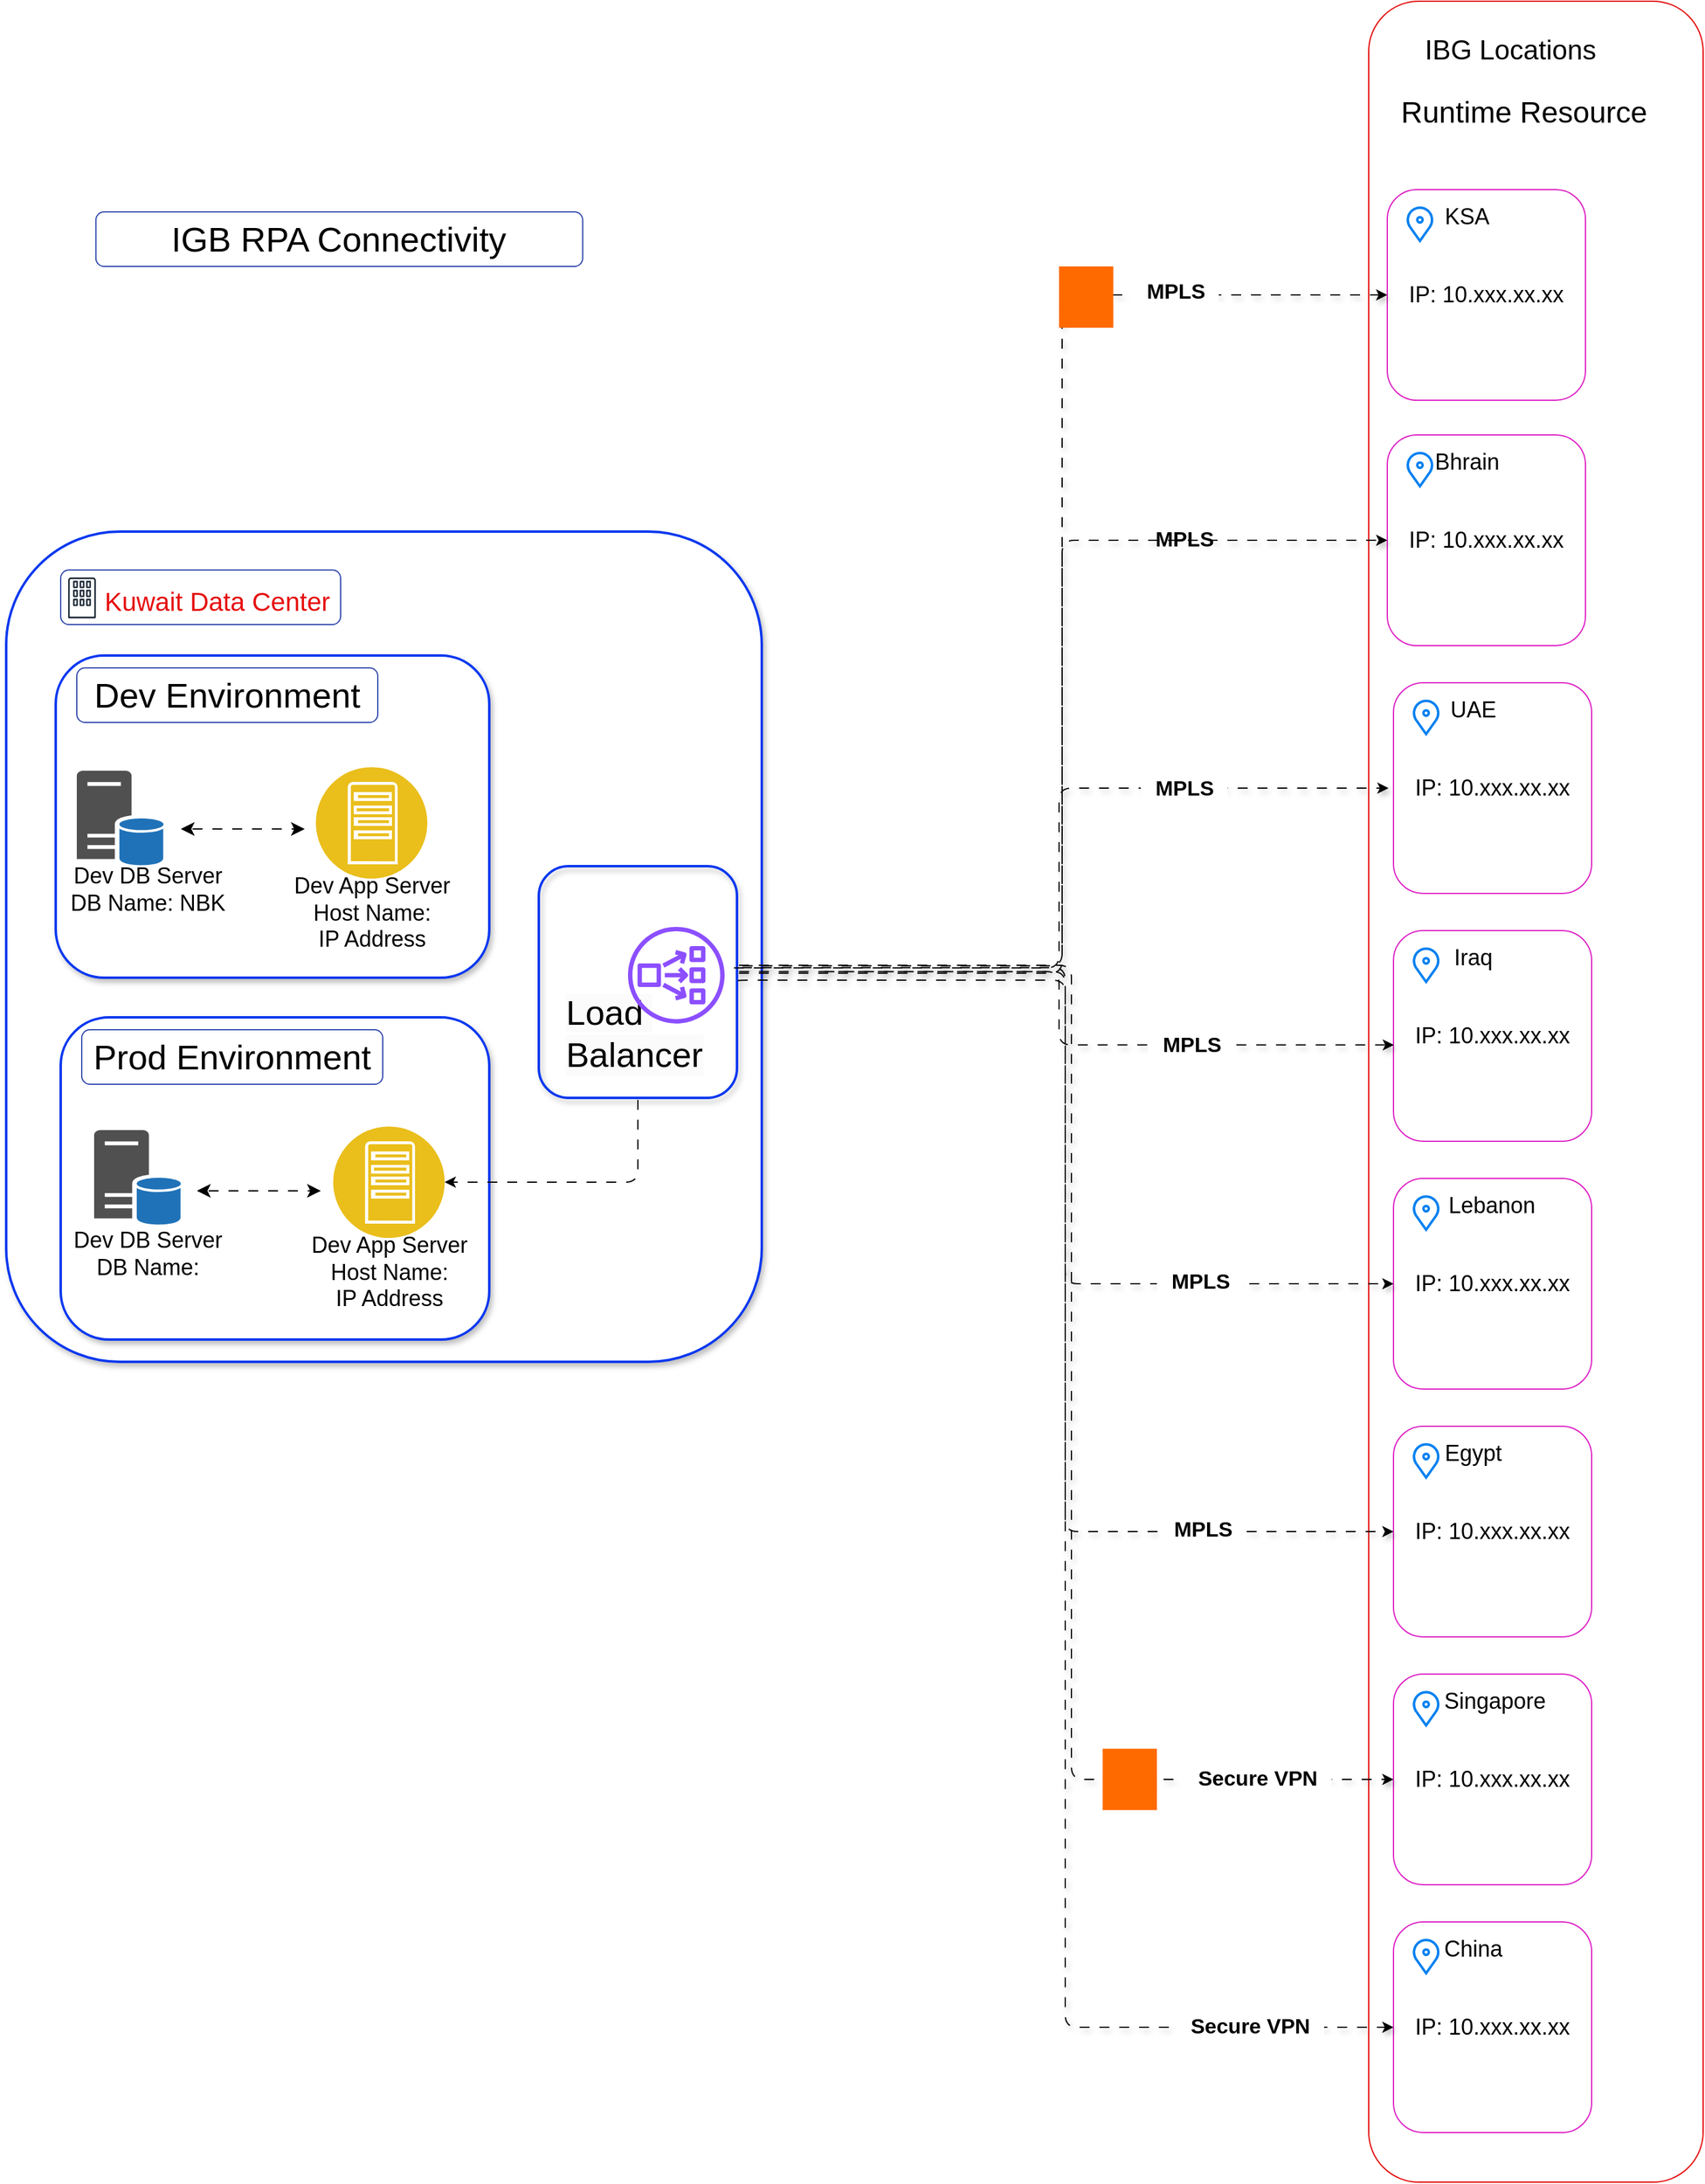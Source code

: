 <mxfile version="26.1.0">
  <diagram id="l8hXMBHkgcEJcSW0mbfh" name="Page-1">
    <mxGraphModel dx="1737" dy="942" grid="1" gridSize="10" guides="1" tooltips="1" connect="1" arrows="1" fold="1" page="1" pageScale="1" pageWidth="1169" pageHeight="827" math="0" shadow="0">
      <root>
        <object label="" id="0">
          <mxCell />
        </object>
        <mxCell id="1" parent="0" />
        <mxCell id="91vOWmu6anMWhi9mx2zG-1" value="" style="whiteSpace=wrap;html=1;rounded=1;strokeColor=light-dark(#e50b0b, #ededed);" vertex="1" parent="1">
          <mxGeometry x="1230" y="90" width="270" height="1760" as="geometry" />
        </mxCell>
        <mxCell id="91vOWmu6anMWhi9mx2zG-5" value="" style="shape=image;html=1;verticalAlign=top;verticalLabelPosition=bottom;labelBackgroundColor=#ffffff;imageAspect=0;aspect=fixed;image=https://cdn4.iconfinder.com/data/icons/for-your-interface-free-samples/128/Globe-128.png" vertex="1" parent="1">
          <mxGeometry x="1236" y="116" width="28" height="28" as="geometry" />
        </mxCell>
        <mxCell id="91vOWmu6anMWhi9mx2zG-6" value="&lt;font style=&quot;font-size: 22px;&quot;&gt;IBG Locations&lt;/font&gt;" style="text;html=1;align=center;verticalAlign=middle;resizable=0;points=[];autosize=1;strokeColor=none;fillColor=none;" vertex="1" parent="1">
          <mxGeometry x="1264" y="110" width="160" height="40" as="geometry" />
        </mxCell>
        <mxCell id="91vOWmu6anMWhi9mx2zG-17" value="" style="group" vertex="1" connectable="0" parent="1">
          <mxGeometry x="1245" y="242" width="155" height="138" as="geometry" />
        </mxCell>
        <mxCell id="91vOWmu6anMWhi9mx2zG-2" value="&lt;div&gt;&lt;font style=&quot;font-size: 18px;&quot;&gt;IP: 10.xxx.xx.xx&lt;/font&gt;&lt;/div&gt;" style="whiteSpace=wrap;html=1;rounded=1;strokeColor=light-dark(#de21c5, #ededed);" vertex="1" parent="91vOWmu6anMWhi9mx2zG-17">
          <mxGeometry width="160" height="170" as="geometry" />
        </mxCell>
        <mxCell id="91vOWmu6anMWhi9mx2zG-3" value="" style="html=1;verticalLabelPosition=bottom;align=center;labelBackgroundColor=#ffffff;verticalAlign=top;strokeWidth=2;strokeColor=#0080F0;shadow=0;dashed=0;shape=mxgraph.ios7.icons.location;" vertex="1" parent="91vOWmu6anMWhi9mx2zG-17">
          <mxGeometry x="15.5" y="13.8" width="21.7" height="27.6" as="geometry" />
        </mxCell>
        <mxCell id="91vOWmu6anMWhi9mx2zG-7" value="&lt;font style=&quot;font-size: 18px;&quot;&gt;KSA&lt;/font&gt;" style="text;html=1;align=center;verticalAlign=middle;resizable=0;points=[];autosize=1;strokeColor=none;fillColor=none;" vertex="1" parent="91vOWmu6anMWhi9mx2zG-17">
          <mxGeometry x="33.75" y="1.9" width="60" height="40" as="geometry" />
        </mxCell>
        <mxCell id="91vOWmu6anMWhi9mx2zG-58" value="" style="whiteSpace=wrap;html=1;strokeColor=light-dark(#0a38f0, #ededed);gradientColor=none;rounded=1;shadow=1;strokeWidth=2;" vertex="1" parent="1">
          <mxGeometry x="130" y="518" width="610" height="670" as="geometry" />
        </mxCell>
        <mxCell id="91vOWmu6anMWhi9mx2zG-59" value="" style="whiteSpace=wrap;html=1;strokeColor=light-dark(#0a38f0, #ededed);gradientColor=none;rounded=1;shadow=1;strokeWidth=2;" vertex="1" parent="1">
          <mxGeometry x="170" y="618" width="350" height="260" as="geometry" />
        </mxCell>
        <mxCell id="91vOWmu6anMWhi9mx2zG-60" value="&lt;font style=&quot;font-size: 21px; color: light-dark(rgb(230, 15, 15), rgb(237, 237, 237));&quot;&gt;Kuwait Data Center&lt;/font&gt;" style="text;html=1;align=center;verticalAlign=middle;resizable=0;points=[];autosize=1;strokeColor=none;fillColor=default;" vertex="1" parent="1">
          <mxGeometry x="195" y="554" width="210" height="40" as="geometry" />
        </mxCell>
        <mxCell id="91vOWmu6anMWhi9mx2zG-61" value="" style="whiteSpace=wrap;html=1;fillColor=none;rounded=1;strokeColor=light-dark(#344cad, #ededed);" vertex="1" parent="1">
          <mxGeometry x="174" y="549" width="226" height="44" as="geometry" />
        </mxCell>
        <mxCell id="91vOWmu6anMWhi9mx2zG-62" value="" style="sketch=0;outlineConnect=0;fontColor=#232F3E;gradientColor=none;fillColor=#232F3D;strokeColor=none;dashed=0;verticalLabelPosition=bottom;verticalAlign=top;align=center;html=1;fontSize=12;fontStyle=0;aspect=fixed;pointerEvents=1;shape=mxgraph.aws4.corporate_data_center;" vertex="1" parent="1">
          <mxGeometry x="180" y="555" width="22.42" height="33" as="geometry" />
        </mxCell>
        <mxCell id="91vOWmu6anMWhi9mx2zG-64" value="" style="image;aspect=fixed;perimeter=ellipsePerimeter;html=1;align=center;shadow=0;dashed=0;fontColor=#4277BB;labelBackgroundColor=default;fontSize=12;spacingTop=3;image=img/lib/ibm/applications/app_server.svg;" vertex="1" parent="1">
          <mxGeometry x="380" y="708" width="90" height="90" as="geometry" />
        </mxCell>
        <mxCell id="91vOWmu6anMWhi9mx2zG-65" value="&lt;font style=&quot;font-size: 18px;&quot;&gt;Dev App Server&lt;/font&gt;&lt;div&gt;&lt;font style=&quot;font-size: 18px;&quot;&gt;Host Name:&lt;/font&gt;&lt;/div&gt;&lt;div&gt;&lt;font style=&quot;font-size: 18px;&quot;&gt;IP Address&lt;/font&gt;&lt;/div&gt;" style="text;html=1;align=center;verticalAlign=middle;resizable=0;points=[];autosize=1;strokeColor=none;fillColor=none;" vertex="1" parent="1">
          <mxGeometry x="350" y="786" width="150" height="80" as="geometry" />
        </mxCell>
        <mxCell id="91vOWmu6anMWhi9mx2zG-67" value="" style="sketch=0;shadow=0;dashed=0;html=1;strokeColor=none;fillColor=#505050;labelPosition=center;verticalLabelPosition=bottom;verticalAlign=top;outlineConnect=0;align=center;shape=mxgraph.office.databases.database_server_blue;" vertex="1" parent="1">
          <mxGeometry x="187" y="711" width="70" height="77" as="geometry" />
        </mxCell>
        <mxCell id="91vOWmu6anMWhi9mx2zG-68" value="&lt;font style=&quot;font-size: 18px;&quot;&gt;Dev DB Server&lt;/font&gt;&lt;div&gt;&lt;span style=&quot;font-size: 18px; background-color: transparent; color: light-dark(rgb(0, 0, 0), rgb(255, 255, 255));&quot;&gt;DB Name: NBK&lt;/span&gt;&lt;/div&gt;" style="text;html=1;align=center;verticalAlign=middle;resizable=0;points=[];autosize=1;strokeColor=none;fillColor=none;" vertex="1" parent="1">
          <mxGeometry x="169" y="777" width="150" height="60" as="geometry" />
        </mxCell>
        <mxCell id="91vOWmu6anMWhi9mx2zG-69" value="&lt;font style=&quot;font-size: 28px;&quot;&gt;Dev Environment&lt;/font&gt;" style="whiteSpace=wrap;html=1;fillColor=none;rounded=1;strokeColor=light-dark(#344cad, #ededed);" vertex="1" parent="1">
          <mxGeometry x="187" y="628" width="243" height="44" as="geometry" />
        </mxCell>
        <mxCell id="91vOWmu6anMWhi9mx2zG-70" value="" style="whiteSpace=wrap;html=1;strokeColor=light-dark(#0a38f0, #ededed);gradientColor=none;rounded=1;shadow=1;strokeWidth=2;" vertex="1" parent="1">
          <mxGeometry x="174" y="910" width="346" height="260" as="geometry" />
        </mxCell>
        <mxCell id="91vOWmu6anMWhi9mx2zG-71" value="&lt;font style=&quot;font-size: 28px;&quot;&gt;Prod Environment&lt;/font&gt;" style="whiteSpace=wrap;html=1;fillColor=none;rounded=1;strokeColor=light-dark(#344cad, #ededed);" vertex="1" parent="1">
          <mxGeometry x="191" y="920" width="243" height="44" as="geometry" />
        </mxCell>
        <mxCell id="91vOWmu6anMWhi9mx2zG-72" value="" style="image;aspect=fixed;perimeter=ellipsePerimeter;html=1;align=center;shadow=0;dashed=0;fontColor=#4277BB;labelBackgroundColor=default;fontSize=12;spacingTop=3;image=img/lib/ibm/applications/app_server.svg;" vertex="1" parent="1">
          <mxGeometry x="394" y="998" width="90" height="90" as="geometry" />
        </mxCell>
        <mxCell id="91vOWmu6anMWhi9mx2zG-73" value="&lt;font style=&quot;font-size: 18px;&quot;&gt;Dev App Server&lt;/font&gt;&lt;div&gt;&lt;font style=&quot;font-size: 18px;&quot;&gt;Host Name:&lt;/font&gt;&lt;/div&gt;&lt;div&gt;&lt;font style=&quot;font-size: 18px;&quot;&gt;IP Address&lt;/font&gt;&lt;/div&gt;" style="text;html=1;align=center;verticalAlign=middle;resizable=0;points=[];autosize=1;strokeColor=none;fillColor=none;" vertex="1" parent="1">
          <mxGeometry x="364" y="1076" width="150" height="80" as="geometry" />
        </mxCell>
        <mxCell id="91vOWmu6anMWhi9mx2zG-74" value="" style="sketch=0;shadow=0;dashed=0;html=1;strokeColor=none;fillColor=#505050;labelPosition=center;verticalLabelPosition=bottom;verticalAlign=top;outlineConnect=0;align=center;shape=mxgraph.office.databases.database_server_blue;" vertex="1" parent="1">
          <mxGeometry x="201" y="1001" width="70" height="77" as="geometry" />
        </mxCell>
        <mxCell id="91vOWmu6anMWhi9mx2zG-75" value="&lt;font style=&quot;font-size: 18px;&quot;&gt;Dev DB Server&lt;/font&gt;&lt;div&gt;&lt;font style=&quot;font-size: 18px;&quot;&gt;DB Name:&lt;/font&gt;&lt;/div&gt;" style="text;html=1;align=center;verticalAlign=middle;resizable=0;points=[];autosize=1;strokeColor=none;fillColor=none;" vertex="1" parent="1">
          <mxGeometry x="174" y="1071" width="140" height="60" as="geometry" />
        </mxCell>
        <mxCell id="91vOWmu6anMWhi9mx2zG-82" value="" style="group" vertex="1" connectable="0" parent="1">
          <mxGeometry x="560" y="788" width="160" height="187" as="geometry" />
        </mxCell>
        <mxCell id="91vOWmu6anMWhi9mx2zG-78" value="" style="whiteSpace=wrap;html=1;strokeColor=light-dark(#0a38f0, #ededed);gradientColor=none;rounded=1;shadow=1;strokeWidth=2;fillColor=none;" vertex="1" parent="91vOWmu6anMWhi9mx2zG-82">
          <mxGeometry width="160" height="187" as="geometry" />
        </mxCell>
        <mxCell id="91vOWmu6anMWhi9mx2zG-81" value="&lt;font style=&quot;forced-color-adjust: none; color: rgb(0, 0, 0); font-family: Helvetica; font-style: normal; font-variant-ligatures: normal; font-variant-caps: normal; font-weight: 400; letter-spacing: normal; orphans: 2; text-align: center; text-indent: 0px; text-transform: none; widows: 2; word-spacing: 0px; -webkit-text-stroke-width: 0px; white-space: normal; background-color: rgb(251, 251, 251); text-decoration-thickness: initial; text-decoration-style: initial; text-decoration-color: initial; font-size: 28px;&quot;&gt;Load&amp;nbsp;&lt;/font&gt;&lt;div style=&quot;forced-color-adjust: none; color: rgb(0, 0, 0); font-family: Helvetica; font-size: 12px; font-style: normal; font-variant-ligatures: normal; font-variant-caps: normal; font-weight: 400; letter-spacing: normal; orphans: 2; text-align: center; text-indent: 0px; text-transform: none; widows: 2; word-spacing: 0px; -webkit-text-stroke-width: 0px; white-space: normal; background-color: rgb(251, 251, 251); text-decoration-thickness: initial; text-decoration-style: initial; text-decoration-color: initial;&quot;&gt;&lt;font style=&quot;forced-color-adjust: none; font-size: 28px;&quot;&gt;Balancer&lt;/font&gt;&lt;/div&gt;" style="text;whiteSpace=wrap;html=1;" vertex="1" parent="91vOWmu6anMWhi9mx2zG-82">
          <mxGeometry x="20" y="94.5" width="140" height="90" as="geometry" />
        </mxCell>
        <mxCell id="91vOWmu6anMWhi9mx2zG-76" value="" style="sketch=0;outlineConnect=0;fontColor=#232F3E;gradientColor=none;fillColor=#8C4FFF;strokeColor=none;dashed=0;verticalLabelPosition=bottom;verticalAlign=top;align=center;html=1;fontSize=12;fontStyle=0;aspect=fixed;pointerEvents=1;shape=mxgraph.aws4.network_load_balancer;" vertex="1" parent="91vOWmu6anMWhi9mx2zG-82">
          <mxGeometry x="72" y="49" width="78" height="78" as="geometry" />
        </mxCell>
        <mxCell id="91vOWmu6anMWhi9mx2zG-84" value="" style="edgeStyle=none;orthogonalLoop=1;jettySize=auto;html=1;endArrow=classic;startArrow=classic;endSize=8;startSize=8;rounded=0;flowAnimation=1;" edge="1" parent="1">
          <mxGeometry width="100" relative="1" as="geometry">
            <mxPoint x="284" y="1050" as="sourcePoint" />
            <mxPoint x="384" y="1050" as="targetPoint" />
            <Array as="points" />
          </mxGeometry>
        </mxCell>
        <mxCell id="91vOWmu6anMWhi9mx2zG-85" value="" style="edgeStyle=none;orthogonalLoop=1;jettySize=auto;html=1;endArrow=classic;startArrow=classic;endSize=8;startSize=8;rounded=0;flowAnimation=1;" edge="1" parent="1">
          <mxGeometry width="100" relative="1" as="geometry">
            <mxPoint x="271" y="758" as="sourcePoint" />
            <mxPoint x="371" y="758" as="targetPoint" />
            <Array as="points" />
          </mxGeometry>
        </mxCell>
        <mxCell id="91vOWmu6anMWhi9mx2zG-88" value="" style="group" vertex="1" connectable="0" parent="1">
          <mxGeometry x="1245" y="440" width="155" height="138" as="geometry" />
        </mxCell>
        <mxCell id="91vOWmu6anMWhi9mx2zG-89" value="&lt;div&gt;&lt;font style=&quot;font-size: 18px;&quot;&gt;IP: 10.xxx.xx.xx&lt;/font&gt;&lt;/div&gt;" style="whiteSpace=wrap;html=1;rounded=1;strokeColor=light-dark(#de21c5, #ededed);" vertex="1" parent="91vOWmu6anMWhi9mx2zG-88">
          <mxGeometry width="160" height="170" as="geometry" />
        </mxCell>
        <mxCell id="91vOWmu6anMWhi9mx2zG-90" value="" style="html=1;verticalLabelPosition=bottom;align=center;labelBackgroundColor=#ffffff;verticalAlign=top;strokeWidth=2;strokeColor=#0080F0;shadow=0;dashed=0;shape=mxgraph.ios7.icons.location;" vertex="1" parent="91vOWmu6anMWhi9mx2zG-88">
          <mxGeometry x="15.5" y="13.8" width="21.7" height="27.6" as="geometry" />
        </mxCell>
        <mxCell id="91vOWmu6anMWhi9mx2zG-91" value="&lt;font style=&quot;font-size: 18px;&quot;&gt;Bhrain&lt;/font&gt;" style="text;html=1;align=center;verticalAlign=middle;resizable=0;points=[];autosize=1;strokeColor=none;fillColor=none;" vertex="1" parent="91vOWmu6anMWhi9mx2zG-88">
          <mxGeometry x="23.75" y="1.9" width="80" height="40" as="geometry" />
        </mxCell>
        <mxCell id="91vOWmu6anMWhi9mx2zG-92" value="" style="group" vertex="1" connectable="0" parent="1">
          <mxGeometry x="1250" y="640" width="155" height="138" as="geometry" />
        </mxCell>
        <mxCell id="91vOWmu6anMWhi9mx2zG-93" value="&lt;div&gt;&lt;font style=&quot;font-size: 18px;&quot;&gt;IP: 10.xxx.xx.xx&lt;/font&gt;&lt;/div&gt;" style="whiteSpace=wrap;html=1;rounded=1;strokeColor=light-dark(#de21c5, #ededed);" vertex="1" parent="91vOWmu6anMWhi9mx2zG-92">
          <mxGeometry width="160" height="170" as="geometry" />
        </mxCell>
        <mxCell id="91vOWmu6anMWhi9mx2zG-94" value="" style="html=1;verticalLabelPosition=bottom;align=center;labelBackgroundColor=#ffffff;verticalAlign=top;strokeWidth=2;strokeColor=#0080F0;shadow=0;dashed=0;shape=mxgraph.ios7.icons.location;" vertex="1" parent="91vOWmu6anMWhi9mx2zG-92">
          <mxGeometry x="15.5" y="13.8" width="21.7" height="27.6" as="geometry" />
        </mxCell>
        <mxCell id="91vOWmu6anMWhi9mx2zG-95" value="&lt;font style=&quot;font-size: 18px;&quot;&gt;UAE&lt;/font&gt;" style="text;html=1;align=center;verticalAlign=middle;resizable=0;points=[];autosize=1;strokeColor=none;fillColor=none;" vertex="1" parent="91vOWmu6anMWhi9mx2zG-92">
          <mxGeometry x="33.75" y="1.9" width="60" height="40" as="geometry" />
        </mxCell>
        <mxCell id="91vOWmu6anMWhi9mx2zG-97" value="" style="group" vertex="1" connectable="0" parent="1">
          <mxGeometry x="1250" y="840" width="155" height="138" as="geometry" />
        </mxCell>
        <mxCell id="91vOWmu6anMWhi9mx2zG-98" value="&lt;div&gt;&lt;font style=&quot;font-size: 18px;&quot;&gt;IP: 10.xxx.xx.xx&lt;/font&gt;&lt;/div&gt;" style="whiteSpace=wrap;html=1;rounded=1;strokeColor=light-dark(#de21c5, #ededed);" vertex="1" parent="91vOWmu6anMWhi9mx2zG-97">
          <mxGeometry width="160" height="170" as="geometry" />
        </mxCell>
        <mxCell id="91vOWmu6anMWhi9mx2zG-99" value="" style="html=1;verticalLabelPosition=bottom;align=center;labelBackgroundColor=#ffffff;verticalAlign=top;strokeWidth=2;strokeColor=#0080F0;shadow=0;dashed=0;shape=mxgraph.ios7.icons.location;" vertex="1" parent="91vOWmu6anMWhi9mx2zG-97">
          <mxGeometry x="15.5" y="13.8" width="21.7" height="27.6" as="geometry" />
        </mxCell>
        <mxCell id="91vOWmu6anMWhi9mx2zG-100" value="&lt;font style=&quot;font-size: 18px;&quot;&gt;Iraq&lt;/font&gt;" style="text;html=1;align=center;verticalAlign=middle;resizable=0;points=[];autosize=1;strokeColor=none;fillColor=none;" vertex="1" parent="91vOWmu6anMWhi9mx2zG-97">
          <mxGeometry x="38.75" y="1.9" width="50" height="40" as="geometry" />
        </mxCell>
        <mxCell id="91vOWmu6anMWhi9mx2zG-103" value="" style="group" vertex="1" connectable="0" parent="1">
          <mxGeometry x="1250" y="1040" width="155" height="138" as="geometry" />
        </mxCell>
        <mxCell id="91vOWmu6anMWhi9mx2zG-104" value="&lt;div&gt;&lt;font style=&quot;font-size: 18px;&quot;&gt;IP: 10.xxx.xx.xx&lt;/font&gt;&lt;/div&gt;" style="whiteSpace=wrap;html=1;rounded=1;strokeColor=light-dark(#de21c5, #ededed);" vertex="1" parent="91vOWmu6anMWhi9mx2zG-103">
          <mxGeometry width="160" height="170" as="geometry" />
        </mxCell>
        <mxCell id="91vOWmu6anMWhi9mx2zG-105" value="" style="html=1;verticalLabelPosition=bottom;align=center;labelBackgroundColor=#ffffff;verticalAlign=top;strokeWidth=2;strokeColor=#0080F0;shadow=0;dashed=0;shape=mxgraph.ios7.icons.location;" vertex="1" parent="91vOWmu6anMWhi9mx2zG-103">
          <mxGeometry x="15.5" y="13.8" width="21.7" height="27.6" as="geometry" />
        </mxCell>
        <mxCell id="91vOWmu6anMWhi9mx2zG-106" value="&lt;font style=&quot;font-size: 18px;&quot;&gt;&amp;nbsp; &amp;nbsp; &amp;nbsp; Lebanon&lt;/font&gt;" style="text;html=1;align=center;verticalAlign=middle;resizable=0;points=[];autosize=1;strokeColor=none;fillColor=none;" vertex="1" parent="91vOWmu6anMWhi9mx2zG-103">
          <mxGeometry x="3.75" y="1.9" width="120" height="40" as="geometry" />
        </mxCell>
        <mxCell id="91vOWmu6anMWhi9mx2zG-107" value="" style="group" vertex="1" connectable="0" parent="1">
          <mxGeometry x="1250" y="1240" width="155" height="138" as="geometry" />
        </mxCell>
        <mxCell id="91vOWmu6anMWhi9mx2zG-108" value="&lt;div&gt;&lt;font style=&quot;font-size: 18px;&quot;&gt;IP: 10.xxx.xx.xx&lt;/font&gt;&lt;/div&gt;" style="whiteSpace=wrap;html=1;rounded=1;strokeColor=light-dark(#de21c5, #ededed);" vertex="1" parent="91vOWmu6anMWhi9mx2zG-107">
          <mxGeometry width="160" height="170" as="geometry" />
        </mxCell>
        <mxCell id="91vOWmu6anMWhi9mx2zG-109" value="" style="html=1;verticalLabelPosition=bottom;align=center;labelBackgroundColor=#ffffff;verticalAlign=top;strokeWidth=2;strokeColor=#0080F0;shadow=0;dashed=0;shape=mxgraph.ios7.icons.location;" vertex="1" parent="91vOWmu6anMWhi9mx2zG-107">
          <mxGeometry x="15.5" y="13.8" width="21.7" height="27.6" as="geometry" />
        </mxCell>
        <mxCell id="91vOWmu6anMWhi9mx2zG-110" value="&lt;font style=&quot;font-size: 18px;&quot;&gt;Egypt&lt;/font&gt;" style="text;html=1;align=center;verticalAlign=middle;resizable=0;points=[];autosize=1;strokeColor=none;fillColor=none;" vertex="1" parent="91vOWmu6anMWhi9mx2zG-107">
          <mxGeometry x="28.75" y="1.9" width="70" height="40" as="geometry" />
        </mxCell>
        <mxCell id="91vOWmu6anMWhi9mx2zG-111" value="" style="group" vertex="1" connectable="0" parent="1">
          <mxGeometry x="1250" y="1440" width="155" height="138" as="geometry" />
        </mxCell>
        <mxCell id="91vOWmu6anMWhi9mx2zG-112" value="&lt;div&gt;&lt;font style=&quot;font-size: 18px;&quot;&gt;IP: 10.xxx.xx.xx&lt;/font&gt;&lt;/div&gt;" style="whiteSpace=wrap;html=1;rounded=1;strokeColor=light-dark(#de21c5, #ededed);" vertex="1" parent="91vOWmu6anMWhi9mx2zG-111">
          <mxGeometry width="160" height="170" as="geometry" />
        </mxCell>
        <mxCell id="91vOWmu6anMWhi9mx2zG-113" value="" style="html=1;verticalLabelPosition=bottom;align=center;labelBackgroundColor=#ffffff;verticalAlign=top;strokeWidth=2;strokeColor=#0080F0;shadow=0;dashed=0;shape=mxgraph.ios7.icons.location;" vertex="1" parent="91vOWmu6anMWhi9mx2zG-111">
          <mxGeometry x="15.5" y="13.8" width="21.7" height="27.6" as="geometry" />
        </mxCell>
        <mxCell id="91vOWmu6anMWhi9mx2zG-114" value="&lt;font style=&quot;font-size: 18px;&quot;&gt;&amp;nbsp; &amp;nbsp; &amp;nbsp; &amp;nbsp;Singapore&lt;/font&gt;" style="text;html=1;align=center;verticalAlign=middle;resizable=0;points=[];autosize=1;strokeColor=none;fillColor=none;" vertex="1" parent="91vOWmu6anMWhi9mx2zG-111">
          <mxGeometry x="-6.25" y="1.9" width="140" height="40" as="geometry" />
        </mxCell>
        <mxCell id="91vOWmu6anMWhi9mx2zG-115" value="" style="group" vertex="1" connectable="0" parent="1">
          <mxGeometry x="1250" y="1640" width="155" height="138" as="geometry" />
        </mxCell>
        <mxCell id="91vOWmu6anMWhi9mx2zG-116" value="&lt;div&gt;&lt;font style=&quot;font-size: 18px;&quot;&gt;IP: 10.xxx.xx.xx&lt;/font&gt;&lt;/div&gt;" style="whiteSpace=wrap;html=1;rounded=1;strokeColor=light-dark(#de21c5, #ededed);" vertex="1" parent="91vOWmu6anMWhi9mx2zG-115">
          <mxGeometry width="160" height="170" as="geometry" />
        </mxCell>
        <mxCell id="91vOWmu6anMWhi9mx2zG-117" value="" style="html=1;verticalLabelPosition=bottom;align=center;labelBackgroundColor=#ffffff;verticalAlign=top;strokeWidth=2;strokeColor=#0080F0;shadow=0;dashed=0;shape=mxgraph.ios7.icons.location;" vertex="1" parent="91vOWmu6anMWhi9mx2zG-115">
          <mxGeometry x="15.5" y="13.8" width="21.7" height="27.6" as="geometry" />
        </mxCell>
        <mxCell id="91vOWmu6anMWhi9mx2zG-118" value="&lt;font style=&quot;font-size: 18px;&quot;&gt;China&lt;/font&gt;" style="text;html=1;align=center;verticalAlign=middle;resizable=0;points=[];autosize=1;strokeColor=none;fillColor=none;" vertex="1" parent="91vOWmu6anMWhi9mx2zG-115">
          <mxGeometry x="28.75" y="1.9" width="70" height="40" as="geometry" />
        </mxCell>
        <mxCell id="91vOWmu6anMWhi9mx2zG-120" style="edgeStyle=orthogonalEdgeStyle;rounded=1;orthogonalLoop=1;jettySize=auto;html=1;entryX=0;entryY=0.5;entryDx=0;entryDy=0;shadow=1;flowAnimation=1;exitX=1.019;exitY=0.43;exitDx=0;exitDy=0;exitPerimeter=0;strokeColor=default;" edge="1" parent="1" source="91vOWmu6anMWhi9mx2zG-78" target="91vOWmu6anMWhi9mx2zG-2">
          <mxGeometry relative="1" as="geometry">
            <mxPoint x="1112.2" y="336.88" as="sourcePoint" />
          </mxGeometry>
        </mxCell>
        <mxCell id="91vOWmu6anMWhi9mx2zG-125" style="edgeStyle=orthogonalEdgeStyle;rounded=1;orthogonalLoop=1;jettySize=auto;html=1;shadow=1;flowAnimation=1;entryX=0;entryY=0.5;entryDx=0;entryDy=0;exitX=1;exitY=0.439;exitDx=0;exitDy=0;exitPerimeter=0;" edge="1" parent="1">
          <mxGeometry relative="1" as="geometry">
            <mxPoint x="716" y="870.093" as="sourcePoint" />
            <mxPoint x="1246" y="725" as="targetPoint" />
            <Array as="points">
              <mxPoint x="980" y="870" />
              <mxPoint x="980" y="725" />
            </Array>
          </mxGeometry>
        </mxCell>
        <mxCell id="91vOWmu6anMWhi9mx2zG-126" style="edgeStyle=orthogonalEdgeStyle;rounded=1;orthogonalLoop=1;jettySize=auto;html=1;shadow=1;flowAnimation=1;entryX=0.002;entryY=0.543;entryDx=0;entryDy=0;entryPerimeter=0;exitX=1.019;exitY=0.455;exitDx=0;exitDy=0;exitPerimeter=0;" edge="1" parent="1" target="91vOWmu6anMWhi9mx2zG-98">
          <mxGeometry relative="1" as="geometry">
            <mxPoint x="789.04" y="873.085" as="sourcePoint" />
            <mxPoint x="988" y="950" as="targetPoint" />
            <Array as="points">
              <mxPoint x="980" y="873" />
              <mxPoint x="980" y="932" />
            </Array>
          </mxGeometry>
        </mxCell>
        <mxCell id="91vOWmu6anMWhi9mx2zG-127" style="edgeStyle=orthogonalEdgeStyle;rounded=1;orthogonalLoop=1;jettySize=auto;html=1;shadow=1;flowAnimation=1;entryX=0;entryY=0.5;entryDx=0;entryDy=0;exitX=1.001;exitY=0.455;exitDx=0;exitDy=0;exitPerimeter=0;" edge="1" parent="1" source="91vOWmu6anMWhi9mx2zG-78" target="91vOWmu6anMWhi9mx2zG-104">
          <mxGeometry relative="1" as="geometry">
            <mxPoint x="787.44" y="873.459" as="sourcePoint" />
            <mxPoint x="998" y="1160" as="targetPoint" />
          </mxGeometry>
        </mxCell>
        <mxCell id="91vOWmu6anMWhi9mx2zG-128" style="edgeStyle=orthogonalEdgeStyle;rounded=1;orthogonalLoop=1;jettySize=auto;html=1;entryX=0;entryY=0.5;entryDx=0;entryDy=0;shadow=1;flowAnimation=1;exitX=1;exitY=0.5;exitDx=0;exitDy=0;" edge="1" parent="1" source="91vOWmu6anMWhi9mx2zG-78" target="91vOWmu6anMWhi9mx2zG-108">
          <mxGeometry relative="1" as="geometry">
            <mxPoint x="786" y="881.5" as="sourcePoint" />
            <mxPoint x="1008" y="371" as="targetPoint" />
            <Array as="points">
              <mxPoint x="720" y="880" />
              <mxPoint x="985" y="880" />
              <mxPoint x="985" y="1325" />
            </Array>
          </mxGeometry>
        </mxCell>
        <mxCell id="91vOWmu6anMWhi9mx2zG-129" style="edgeStyle=orthogonalEdgeStyle;rounded=1;orthogonalLoop=1;jettySize=auto;html=1;entryX=0;entryY=0.5;entryDx=0;entryDy=0;shadow=1;flowAnimation=1;" edge="1" parent="1" target="91vOWmu6anMWhi9mx2zG-112">
          <mxGeometry relative="1" as="geometry">
            <mxPoint x="720" y="868" as="sourcePoint" />
            <mxPoint x="996" y="1588" as="targetPoint" />
            <Array as="points">
              <mxPoint x="990" y="868" />
              <mxPoint x="990" y="1525" />
            </Array>
          </mxGeometry>
        </mxCell>
        <mxCell id="91vOWmu6anMWhi9mx2zG-130" style="edgeStyle=orthogonalEdgeStyle;rounded=1;orthogonalLoop=1;jettySize=auto;html=1;shadow=1;flowAnimation=1;entryX=0;entryY=0.5;entryDx=0;entryDy=0;exitX=1.015;exitY=0.438;exitDx=0;exitDy=0;exitPerimeter=0;" edge="1" parent="1" source="91vOWmu6anMWhi9mx2zG-78" target="91vOWmu6anMWhi9mx2zG-116">
          <mxGeometry relative="1" as="geometry">
            <mxPoint x="786.96" y="867.849" as="sourcePoint" />
            <mxPoint x="996" y="1781" as="targetPoint" />
          </mxGeometry>
        </mxCell>
        <mxCell id="91vOWmu6anMWhi9mx2zG-132" style="edgeStyle=orthogonalEdgeStyle;rounded=1;orthogonalLoop=1;jettySize=auto;html=1;exitX=0.5;exitY=1;exitDx=0;exitDy=0;entryX=1;entryY=0.5;entryDx=0;entryDy=0;curved=0;flowAnimation=1;" edge="1" parent="1" source="91vOWmu6anMWhi9mx2zG-78" target="91vOWmu6anMWhi9mx2zG-72">
          <mxGeometry relative="1" as="geometry" />
        </mxCell>
        <mxCell id="91vOWmu6anMWhi9mx2zG-137" value="&lt;font style=&quot;font-size: 24px;&quot;&gt;Runtime Resource&lt;/font&gt;" style="text;html=1;align=center;verticalAlign=middle;resizable=0;points=[];autosize=1;strokeColor=none;fillColor=none;" vertex="1" parent="1">
          <mxGeometry x="1245" y="160" width="220" height="40" as="geometry" />
        </mxCell>
        <mxCell id="91vOWmu6anMWhi9mx2zG-138" value="&lt;font style=&quot;font-size: 28px;&quot;&gt;IGB RPA Connectivity&lt;/font&gt;" style="whiteSpace=wrap;html=1;fillColor=none;rounded=1;strokeColor=light-dark(#344cad, #ededed);" vertex="1" parent="1">
          <mxGeometry x="202.42" y="260" width="393" height="44" as="geometry" />
        </mxCell>
        <mxCell id="91vOWmu6anMWhi9mx2zG-141" value="MPLS" style="text;html=1;align=center;verticalAlign=middle;resizable=0;points=[];autosize=1;strokeColor=none;fillColor=default;fontSize=17;fontStyle=1" vertex="1" parent="1">
          <mxGeometry x="1039" y="310" width="70" height="30" as="geometry" />
        </mxCell>
        <mxCell id="91vOWmu6anMWhi9mx2zG-143" value="MPLS" style="text;html=1;align=center;verticalAlign=middle;resizable=0;points=[];autosize=1;strokeColor=none;fillColor=default;fontSize=17;fontStyle=1" vertex="1" parent="1">
          <mxGeometry x="1046" y="510" width="70" height="30" as="geometry" />
        </mxCell>
        <mxCell id="91vOWmu6anMWhi9mx2zG-146" value="MPLS" style="text;html=1;align=center;verticalAlign=middle;resizable=0;points=[];autosize=1;strokeColor=none;fillColor=default;fontSize=17;fontStyle=1" vertex="1" parent="1">
          <mxGeometry x="1046" y="711" width="70" height="30" as="geometry" />
        </mxCell>
        <mxCell id="91vOWmu6anMWhi9mx2zG-124" style="edgeStyle=orthogonalEdgeStyle;rounded=1;orthogonalLoop=1;jettySize=auto;html=1;shadow=1;flowAnimation=1;entryX=0;entryY=0.5;entryDx=0;entryDy=0;exitX=1;exitY=0.462;exitDx=0;exitDy=0;exitPerimeter=0;" edge="1" parent="1" source="91vOWmu6anMWhi9mx2zG-78" target="91vOWmu6anMWhi9mx2zG-89">
          <mxGeometry relative="1" as="geometry">
            <mxPoint x="799.01" y="878" as="sourcePoint" />
            <mxPoint x="1210" y="530" as="targetPoint" />
          </mxGeometry>
        </mxCell>
        <mxCell id="91vOWmu6anMWhi9mx2zG-151" value="MPLS" style="text;html=1;align=center;verticalAlign=middle;resizable=0;points=[];autosize=1;strokeColor=none;fillColor=default;fontSize=17;fontStyle=1" vertex="1" parent="1">
          <mxGeometry x="1059" y="1109" width="70" height="30" as="geometry" />
        </mxCell>
        <mxCell id="91vOWmu6anMWhi9mx2zG-153" value="MPLS" style="text;html=1;align=center;verticalAlign=middle;resizable=0;points=[];autosize=1;strokeColor=none;fillColor=default;fontSize=17;fontStyle=1" vertex="1" parent="1">
          <mxGeometry x="1052" y="918" width="70" height="30" as="geometry" />
        </mxCell>
        <mxCell id="91vOWmu6anMWhi9mx2zG-154" value="Secure VPN" style="text;html=1;align=center;verticalAlign=middle;resizable=0;points=[];autosize=1;strokeColor=none;fillColor=default;fontSize=17;fontStyle=1" vertex="1" parent="1">
          <mxGeometry x="1074" y="1710" width="120" height="30" as="geometry" />
        </mxCell>
        <mxCell id="91vOWmu6anMWhi9mx2zG-155" value="Secure VPN" style="text;html=1;align=center;verticalAlign=middle;resizable=0;points=[];autosize=1;strokeColor=none;fillColor=default;fontSize=17;fontStyle=1" vertex="1" parent="1">
          <mxGeometry x="1080" y="1510" width="120" height="30" as="geometry" />
        </mxCell>
        <mxCell id="91vOWmu6anMWhi9mx2zG-156" value="MPLS" style="text;html=1;align=center;verticalAlign=middle;resizable=0;points=[];autosize=1;strokeColor=none;fillColor=default;fontSize=17;fontStyle=1" vertex="1" parent="1">
          <mxGeometry x="1061" y="1309" width="70" height="30" as="geometry" />
        </mxCell>
        <mxCell id="91vOWmu6anMWhi9mx2zG-160" value="" style="points=[];aspect=fixed;html=1;align=center;shadow=0;dashed=0;fillColor=#FF6A00;strokeColor=none;shape=mxgraph.alibaba_cloud.cas_ssl_central_authentication_service;" vertex="1" parent="1">
          <mxGeometry x="1015.2" y="1500.25" width="43.8" height="49.5" as="geometry" />
        </mxCell>
        <mxCell id="91vOWmu6anMWhi9mx2zG-161" value="" style="points=[];aspect=fixed;html=1;align=center;shadow=0;dashed=0;fillColor=#FF6A00;strokeColor=none;shape=mxgraph.alibaba_cloud.cas_ssl_central_authentication_service;" vertex="1" parent="1">
          <mxGeometry x="980" y="304" width="43.8" height="49.5" as="geometry" />
        </mxCell>
      </root>
    </mxGraphModel>
  </diagram>
</mxfile>
